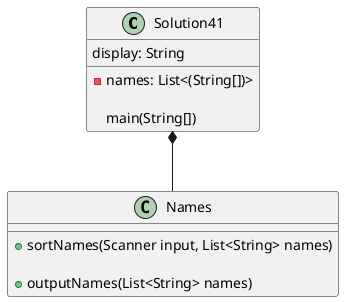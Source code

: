 @startuml
class Solution41 {
    'attributes
    -names: List<(String[])>

    main(String[])
        display: String
        'name name = new name();
        'Solution41 sol41 = new Solution41();
        'Scanner to scan the file, pass the directory of the text file

        'name.sortNames(input, sol41.names)
        'close the scanner

        'display = name.outputNames
        'prints the display string
}

class Names{
    'behaviors
    +sortNames(Scanner input, List<String> names)
        'if input is null
            'print 'file is empty'
        'else
            'scan all the lines
            'sort the string list

    +outputNames(List<String> names)
        'StringBuilder sb = new StringBuilder();
        'try(FileWriter object){
            'append the header
            'print the header to output file

            'for loop(iterate through the names)
                'append all names
                'print the names to the output file

        'catch the exception
        'return the string builder
}

Solution41 *-- Names

@enduml